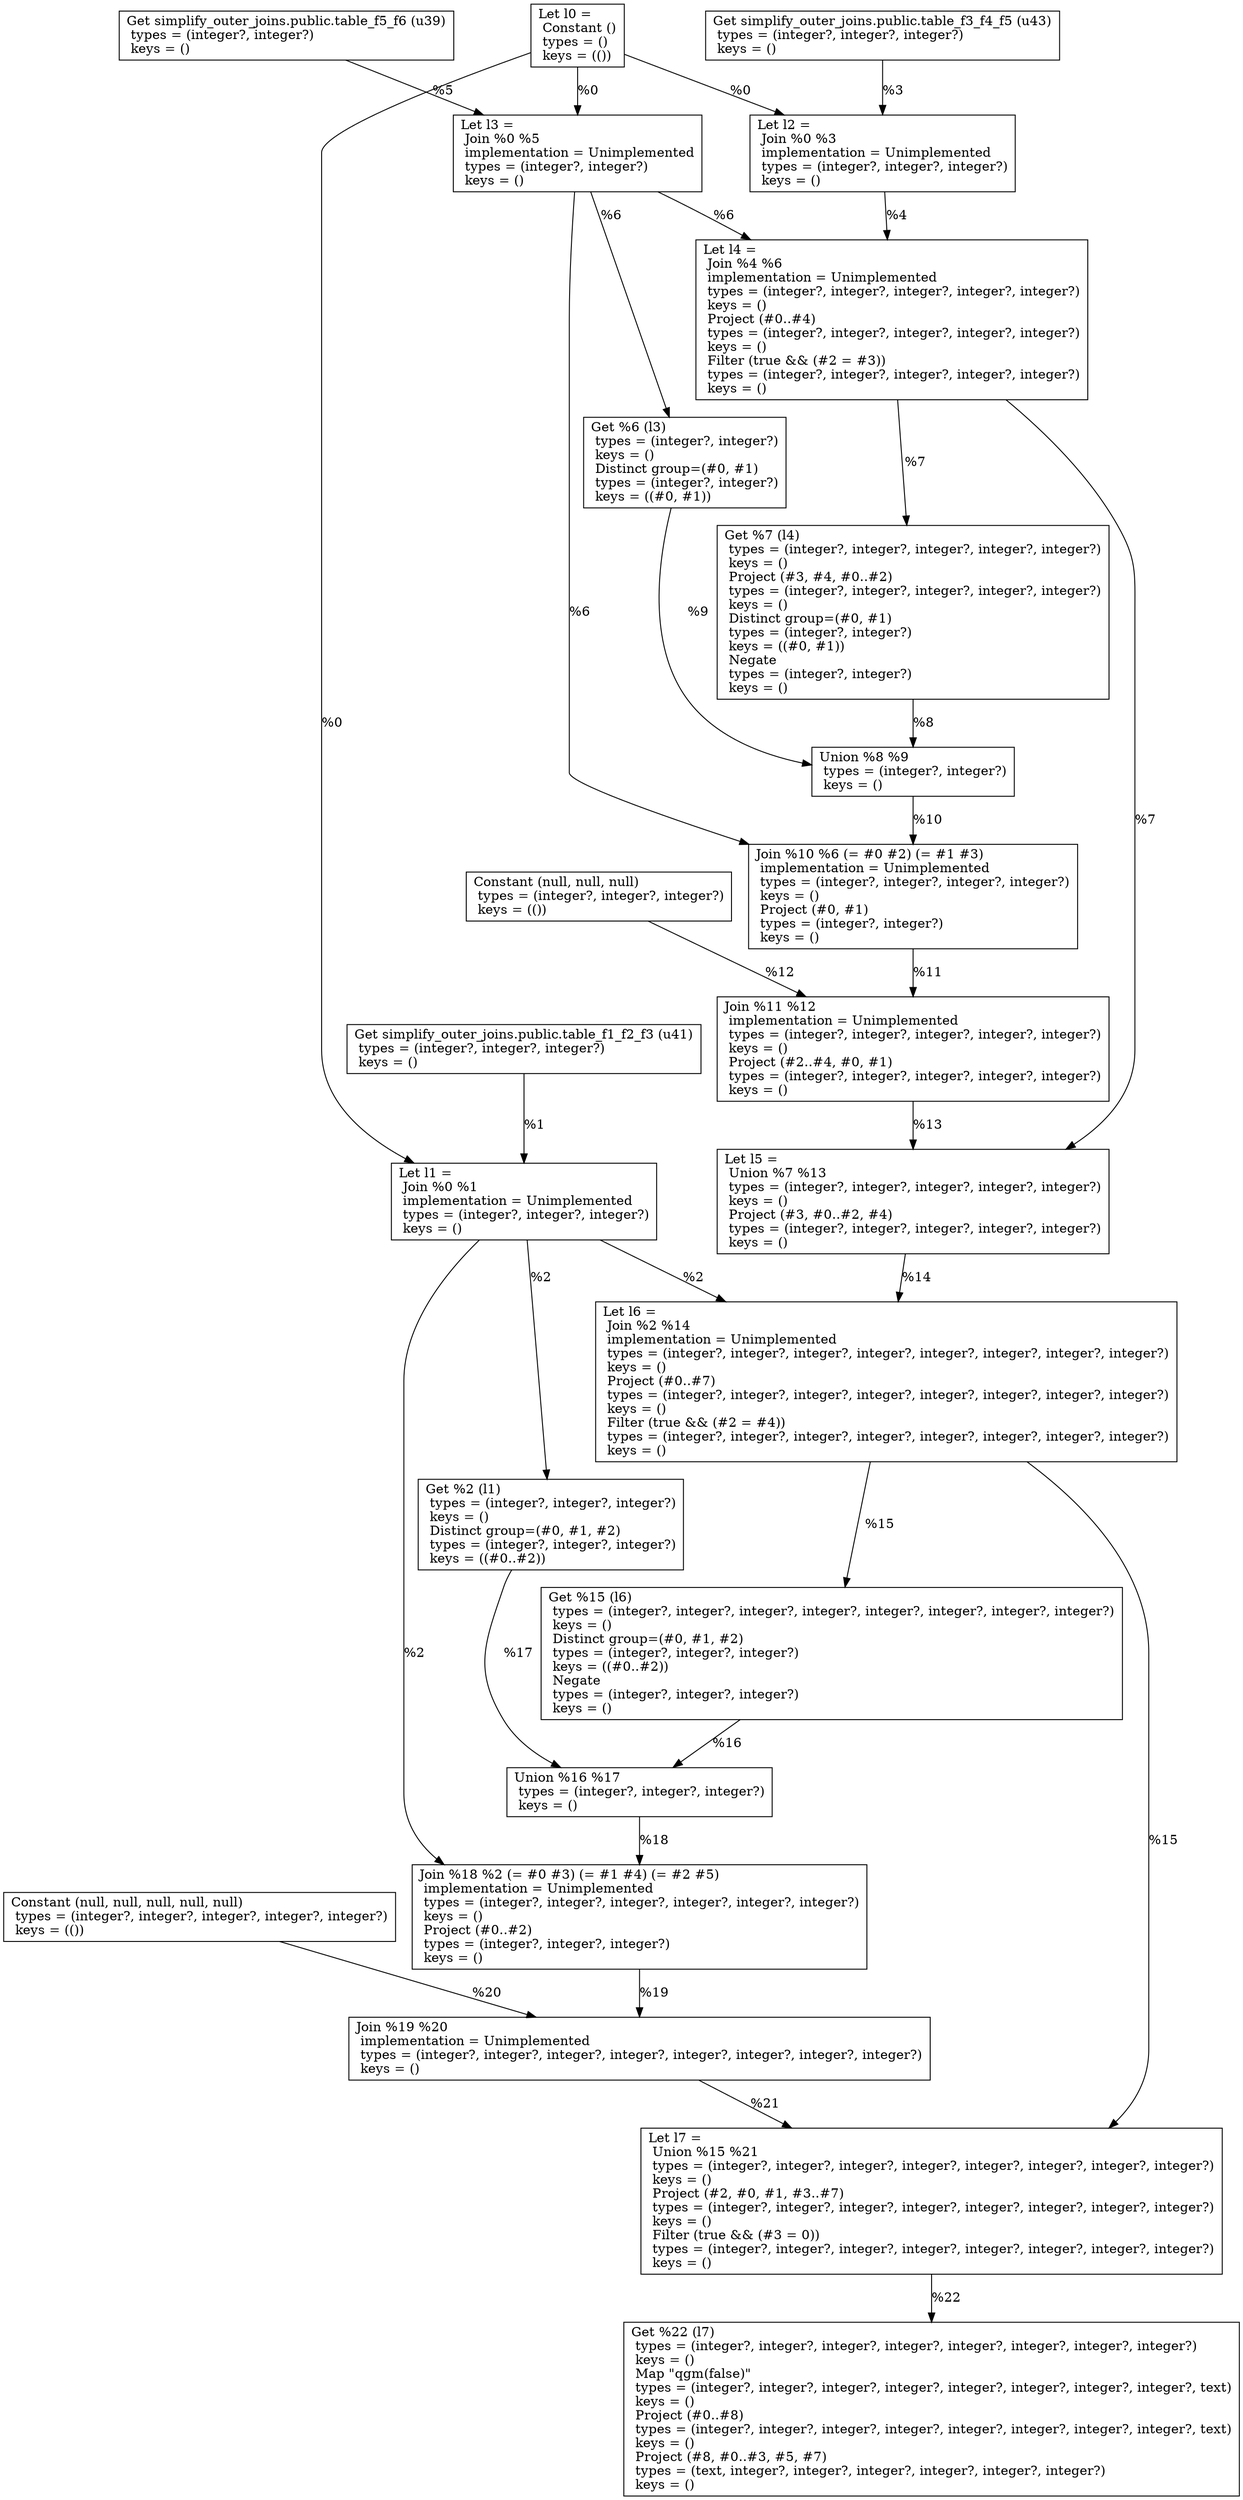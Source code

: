 digraph G {
    node0 [shape = record, label="Let l0 =\l Constant ()\l  types = ()\l  keys = (())\l"]
    node1 [shape = record, label=" Get simplify_outer_joins.public.table_f1_f2_f3 (u41)\l  types = (integer?, integer?, integer?)\l  keys = ()\l"]
    node2 [shape = record, label="Let l1 =\l Join %0 %1\l  implementation = Unimplemented\l  types = (integer?, integer?, integer?)\l  keys = ()\l"]
    node3 [shape = record, label=" Get simplify_outer_joins.public.table_f3_f4_f5 (u43)\l  types = (integer?, integer?, integer?)\l  keys = ()\l"]
    node4 [shape = record, label="Let l2 =\l Join %0 %3\l  implementation = Unimplemented\l  types = (integer?, integer?, integer?)\l  keys = ()\l"]
    node5 [shape = record, label=" Get simplify_outer_joins.public.table_f5_f6 (u39)\l  types = (integer?, integer?)\l  keys = ()\l"]
    node6 [shape = record, label="Let l3 =\l Join %0 %5\l  implementation = Unimplemented\l  types = (integer?, integer?)\l  keys = ()\l"]
    node7 [shape = record, label="Let l4 =\l Join %4 %6\l  implementation = Unimplemented\l  types = (integer?, integer?, integer?, integer?, integer?)\l  keys = ()\l Project (#0..#4)\l  types = (integer?, integer?, integer?, integer?, integer?)\l  keys = ()\l Filter (true && (#2 = #3))\l  types = (integer?, integer?, integer?, integer?, integer?)\l  keys = ()\l"]
    node8 [shape = record, label=" Get %7 (l4)\l  types = (integer?, integer?, integer?, integer?, integer?)\l  keys = ()\l Project (#3, #4, #0..#2)\l  types = (integer?, integer?, integer?, integer?, integer?)\l  keys = ()\l Distinct group=(#0, #1)\l  types = (integer?, integer?)\l  keys = ((#0, #1))\l Negate\l  types = (integer?, integer?)\l  keys = ()\l"]
    node9 [shape = record, label=" Get %6 (l3)\l  types = (integer?, integer?)\l  keys = ()\l Distinct group=(#0, #1)\l  types = (integer?, integer?)\l  keys = ((#0, #1))\l"]
    node10 [shape = record, label=" Union %8 %9\l  types = (integer?, integer?)\l  keys = ()\l"]
    node11 [shape = record, label=" Join %10 %6 (= #0 #2) (= #1 #3)\l  implementation = Unimplemented\l  types = (integer?, integer?, integer?, integer?)\l  keys = ()\l Project (#0, #1)\l  types = (integer?, integer?)\l  keys = ()\l"]
    node12 [shape = record, label=" Constant (null, null, null)\l  types = (integer?, integer?, integer?)\l  keys = (())\l"]
    node13 [shape = record, label=" Join %11 %12\l  implementation = Unimplemented\l  types = (integer?, integer?, integer?, integer?, integer?)\l  keys = ()\l Project (#2..#4, #0, #1)\l  types = (integer?, integer?, integer?, integer?, integer?)\l  keys = ()\l"]
    node14 [shape = record, label="Let l5 =\l Union %7 %13\l  types = (integer?, integer?, integer?, integer?, integer?)\l  keys = ()\l Project (#3, #0..#2, #4)\l  types = (integer?, integer?, integer?, integer?, integer?)\l  keys = ()\l"]
    node15 [shape = record, label="Let l6 =\l Join %2 %14\l  implementation = Unimplemented\l  types = (integer?, integer?, integer?, integer?, integer?, integer?, integer?, integer?)\l  keys = ()\l Project (#0..#7)\l  types = (integer?, integer?, integer?, integer?, integer?, integer?, integer?, integer?)\l  keys = ()\l Filter (true && (#2 = #4))\l  types = (integer?, integer?, integer?, integer?, integer?, integer?, integer?, integer?)\l  keys = ()\l"]
    node16 [shape = record, label=" Get %15 (l6)\l  types = (integer?, integer?, integer?, integer?, integer?, integer?, integer?, integer?)\l  keys = ()\l Distinct group=(#0, #1, #2)\l  types = (integer?, integer?, integer?)\l  keys = ((#0..#2))\l Negate\l  types = (integer?, integer?, integer?)\l  keys = ()\l"]
    node17 [shape = record, label=" Get %2 (l1)\l  types = (integer?, integer?, integer?)\l  keys = ()\l Distinct group=(#0, #1, #2)\l  types = (integer?, integer?, integer?)\l  keys = ((#0..#2))\l"]
    node18 [shape = record, label=" Union %16 %17\l  types = (integer?, integer?, integer?)\l  keys = ()\l"]
    node19 [shape = record, label=" Join %18 %2 (= #0 #3) (= #1 #4) (= #2 #5)\l  implementation = Unimplemented\l  types = (integer?, integer?, integer?, integer?, integer?, integer?)\l  keys = ()\l Project (#0..#2)\l  types = (integer?, integer?, integer?)\l  keys = ()\l"]
    node20 [shape = record, label=" Constant (null, null, null, null, null)\l  types = (integer?, integer?, integer?, integer?, integer?)\l  keys = (())\l"]
    node21 [shape = record, label=" Join %19 %20\l  implementation = Unimplemented\l  types = (integer?, integer?, integer?, integer?, integer?, integer?, integer?, integer?)\l  keys = ()\l"]
    node22 [shape = record, label="Let l7 =\l Union %15 %21\l  types = (integer?, integer?, integer?, integer?, integer?, integer?, integer?, integer?)\l  keys = ()\l Project (#2, #0, #1, #3..#7)\l  types = (integer?, integer?, integer?, integer?, integer?, integer?, integer?, integer?)\l  keys = ()\l Filter (true && (#3 = 0))\l  types = (integer?, integer?, integer?, integer?, integer?, integer?, integer?, integer?)\l  keys = ()\l"]
    node23 [shape = record, label=" Get %22 (l7)\l  types = (integer?, integer?, integer?, integer?, integer?, integer?, integer?, integer?)\l  keys = ()\l Map \"qgm(false)\"\l  types = (integer?, integer?, integer?, integer?, integer?, integer?, integer?, integer?, text)\l  keys = ()\l Project (#0..#8)\l  types = (integer?, integer?, integer?, integer?, integer?, integer?, integer?, integer?, text)\l  keys = ()\l Project (#8, #0..#3, #5, #7)\l  types = (text, integer?, integer?, integer?, integer?, integer?, integer?)\l  keys = ()\l"]
    node2 -> node15 [label = "%2\l"]
    node5 -> node6 [label = "%5\l"]
    node3 -> node4 [label = "%3\l"]
    node16 -> node18 [label = "%16\l"]
    node6 -> node11 [label = "%6\l"]
    node18 -> node19 [label = "%18\l"]
    node19 -> node21 [label = "%19\l"]
    node0 -> node6 [label = "%0\l"]
    node8 -> node10 [label = "%8\l"]
    node17 -> node18 [label = "%17\l"]
    node7 -> node14 [label = "%7\l"]
    node15 -> node16 [label = "%15\l"]
    node9 -> node10 [label = "%9\l"]
    node0 -> node2 [label = "%0\l"]
    node6 -> node9 [label = "%6\l"]
    node6 -> node7 [label = "%6\l"]
    node0 -> node4 [label = "%0\l"]
    node7 -> node8 [label = "%7\l"]
    node20 -> node21 [label = "%20\l"]
    node13 -> node14 [label = "%13\l"]
    node2 -> node17 [label = "%2\l"]
    node4 -> node7 [label = "%4\l"]
    node11 -> node13 [label = "%11\l"]
    node15 -> node22 [label = "%15\l"]
    node21 -> node22 [label = "%21\l"]
    node10 -> node11 [label = "%10\l"]
    node2 -> node19 [label = "%2\l"]
    node22 -> node23 [label = "%22\l"]
    node14 -> node15 [label = "%14\l"]
    node12 -> node13 [label = "%12\l"]
    node1 -> node2 [label = "%1\l"]
}
